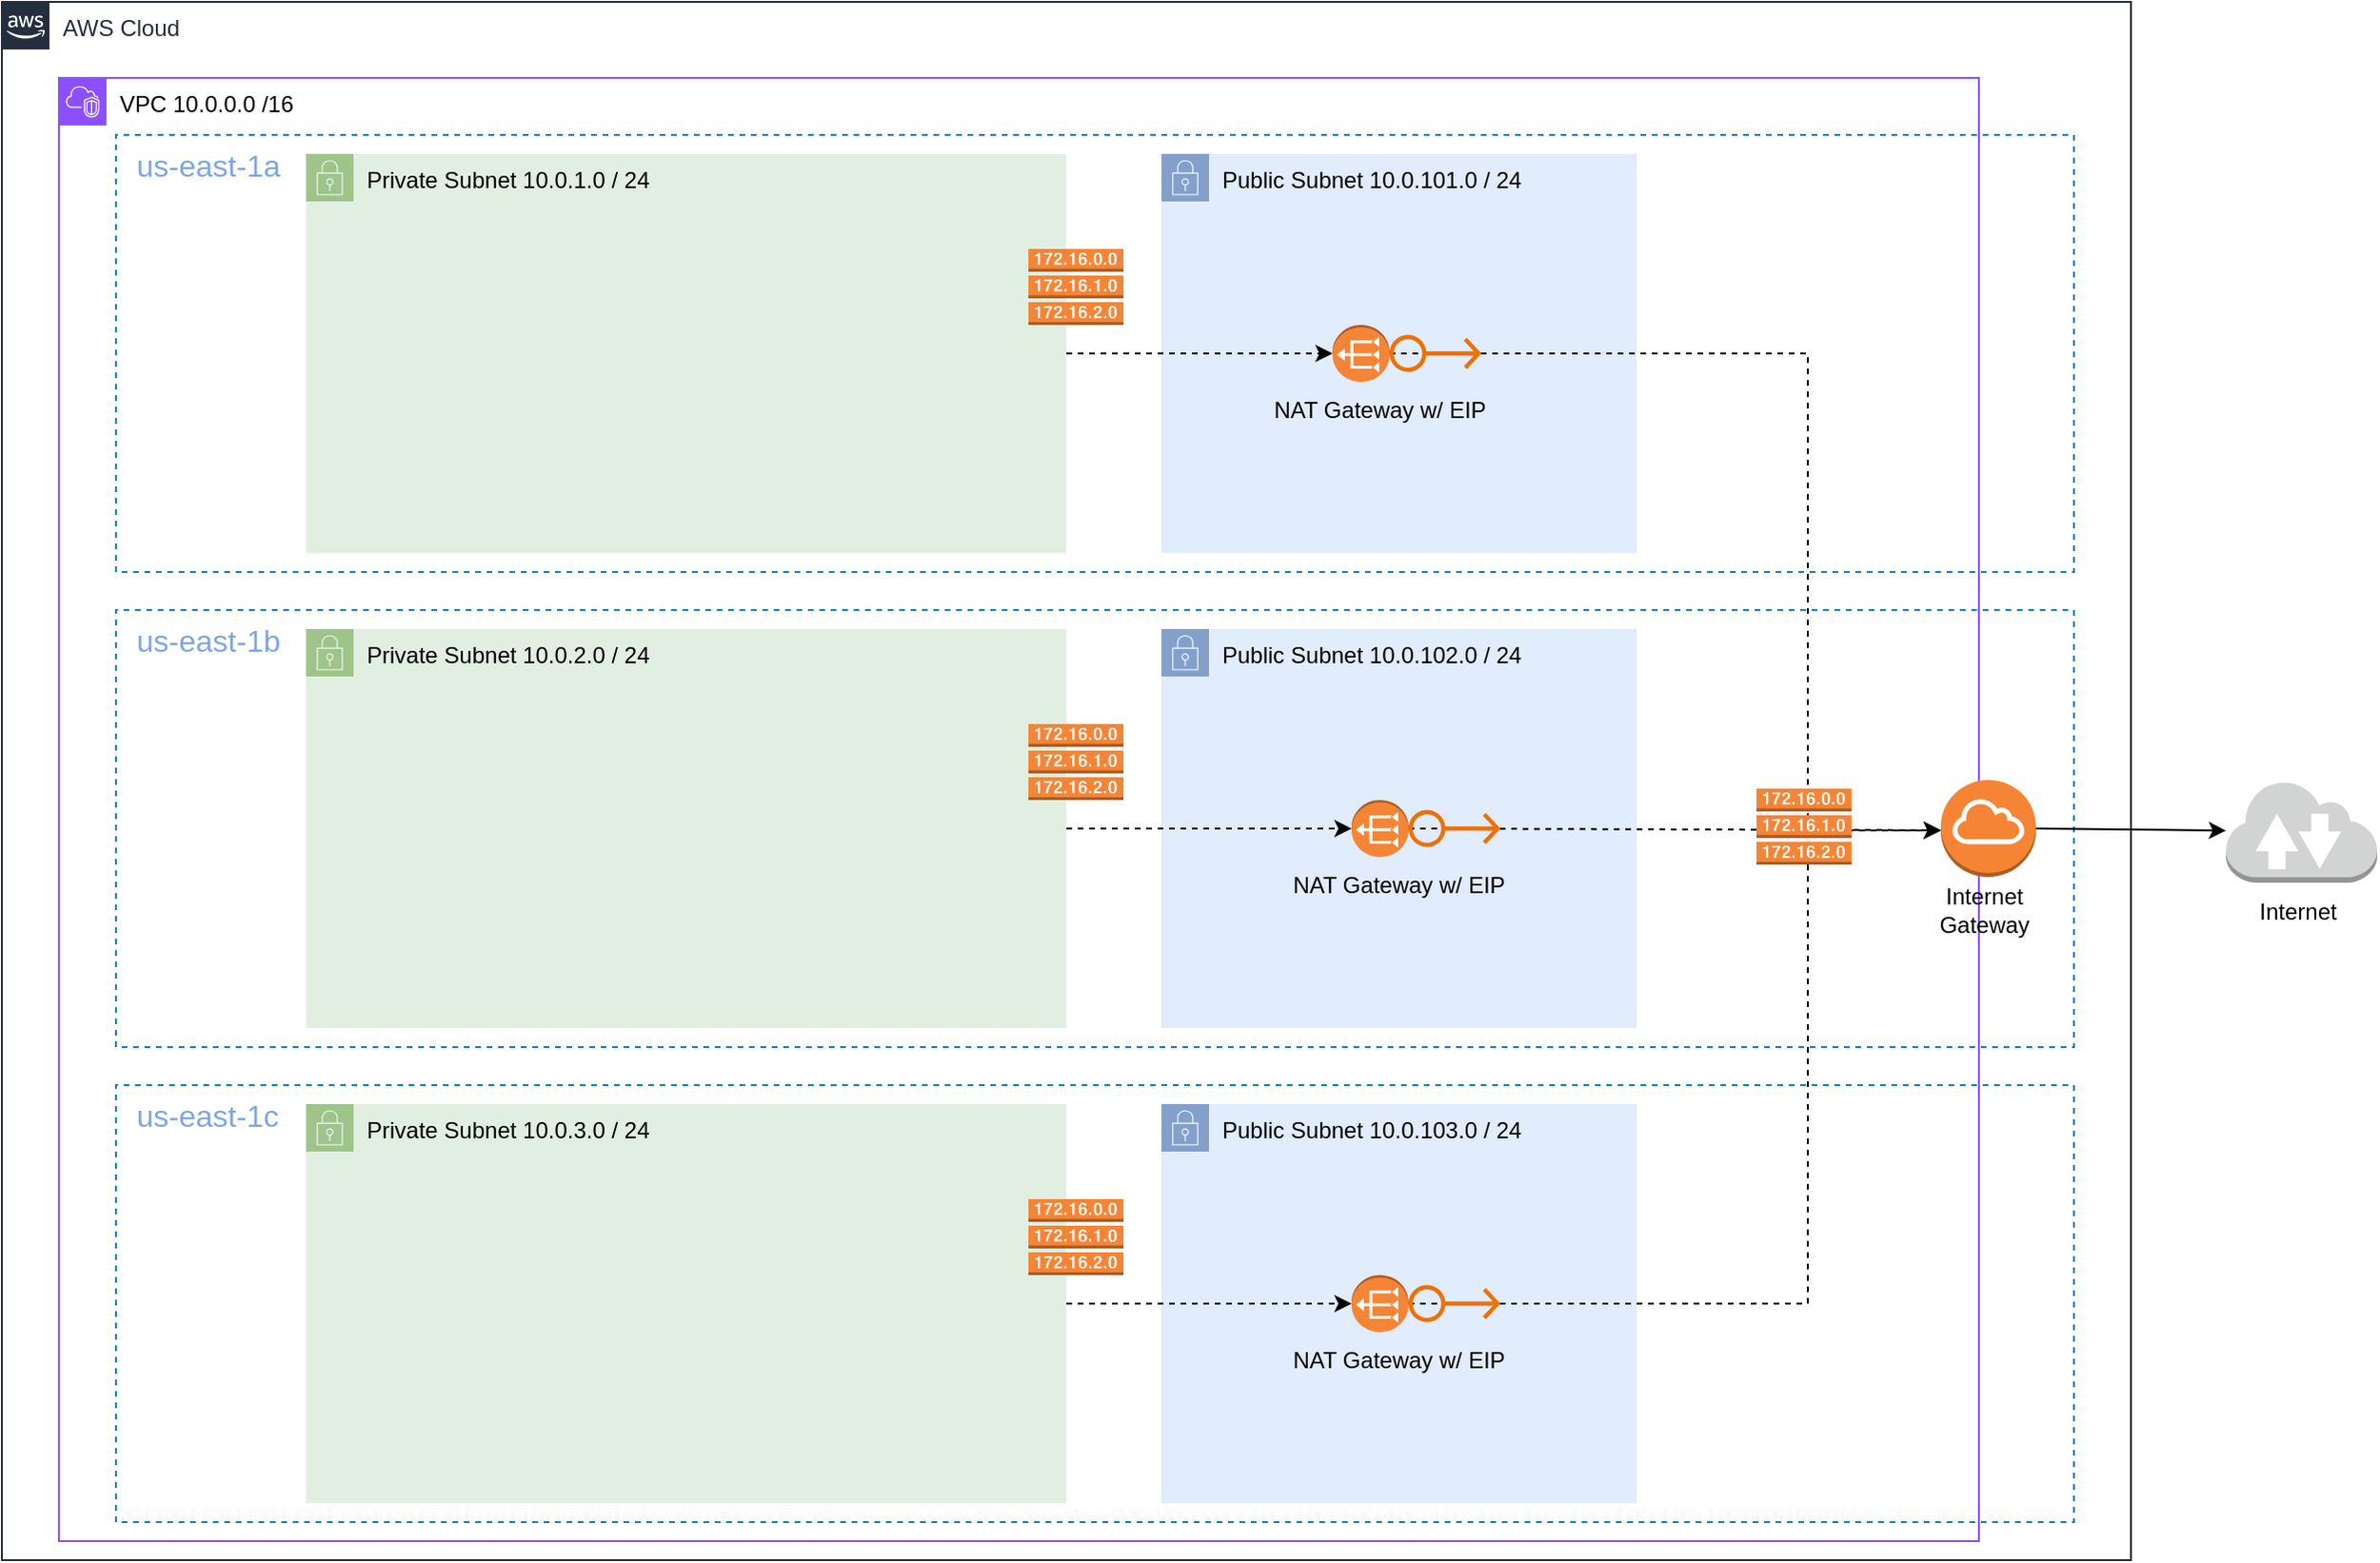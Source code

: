 <mxfile version="25.0.3">
  <diagram id="Ht1M8jgEwFfnCIfOTk4-" name="Page-1">
    <mxGraphModel dx="1523" dy="1833" grid="1" gridSize="10" guides="1" tooltips="1" connect="1" arrows="1" fold="1" page="1" pageScale="1" pageWidth="1169" pageHeight="827" math="0" shadow="0">
      <root>
        <mxCell id="0" />
        <mxCell id="1" parent="0" />
        <mxCell id="QtUD3xpYhkbIIIGHQEFI-63" value="Public S&lt;span style=&quot;background-color: initial;&quot;&gt;ubnet 10.0.103.0 / 24&lt;/span&gt;" style="points=[[0,0],[0.25,0],[0.5,0],[0.75,0],[1,0],[1,0.25],[1,0.5],[1,0.75],[1,1],[0.75,1],[0.5,1],[0.25,1],[0,1],[0,0.75],[0,0.5],[0,0.25]];outlineConnect=0;html=1;whiteSpace=wrap;fontSize=12;fontStyle=0;container=0;pointerEvents=0;collapsible=0;recursiveResize=0;shape=mxgraph.aws4.group;grIcon=mxgraph.aws4.group_security_group;grStroke=0;strokeColor=#6c8ebf;fillColor=#dae8fc;verticalAlign=top;align=left;spacingLeft=30;dashed=0;opacity=80;" parent="1" vertex="1">
          <mxGeometry x="770" y="550" width="250" height="210" as="geometry" />
        </mxCell>
        <mxCell id="QtUD3xpYhkbIIIGHQEFI-69" value="" style="endArrow=classic;html=1;rounded=0;exitX=0;exitY=0.5;exitDx=0;exitDy=0;dashed=1;edgeStyle=orthogonalEdgeStyle;exitPerimeter=0;" parent="1" source="QtUD3xpYhkbIIIGHQEFI-64" edge="1">
          <mxGeometry width="50" height="50" relative="1" as="geometry">
            <mxPoint x="720" y="490" as="sourcePoint" />
            <mxPoint x="1180" y="406" as="targetPoint" />
            <Array as="points">
              <mxPoint x="1110" y="655" />
              <mxPoint x="1110" y="406" />
            </Array>
          </mxGeometry>
        </mxCell>
        <mxCell id="QtUD3xpYhkbIIIGHQEFI-56" value="&lt;font color=&quot;#7ea6e0&quot; style=&quot;font-size: 16px;&quot;&gt;&amp;nbsp; &lt;font style=&quot;font-size: 16px;&quot;&gt;us-east-1b&lt;/font&gt;&lt;/font&gt;" style="fillColor=none;strokeColor=#147EBA;dashed=1;verticalAlign=top;fontStyle=0;fontColor=#147EBA;whiteSpace=wrap;html=1;container=0;flipH=0;direction=south;align=left;" parent="1" vertex="1">
          <mxGeometry x="220" y="290" width="1030" height="230" as="geometry" />
        </mxCell>
        <mxCell id="QtUD3xpYhkbIIIGHQEFI-57" value="Public S&lt;span style=&quot;background-color: initial;&quot;&gt;ubnet 10.0.102.0 / 24&lt;/span&gt;" style="points=[[0,0],[0.25,0],[0.5,0],[0.75,0],[1,0],[1,0.25],[1,0.5],[1,0.75],[1,1],[0.75,1],[0.5,1],[0.25,1],[0,1],[0,0.75],[0,0.5],[0,0.25]];outlineConnect=0;html=1;whiteSpace=wrap;fontSize=12;fontStyle=0;container=0;pointerEvents=0;collapsible=0;recursiveResize=0;shape=mxgraph.aws4.group;grIcon=mxgraph.aws4.group_security_group;grStroke=0;strokeColor=#6c8ebf;fillColor=#dae8fc;verticalAlign=top;align=left;spacingLeft=30;dashed=0;opacity=80;" parent="1" vertex="1">
          <mxGeometry x="770" y="300" width="250" height="210" as="geometry" />
        </mxCell>
        <mxCell id="QtUD3xpYhkbIIIGHQEFI-68" value="" style="endArrow=classic;html=1;rounded=0;exitX=0;exitY=0.5;exitDx=0;exitDy=0;dashed=1;exitPerimeter=0;" parent="1" source="QtUD3xpYhkbIIIGHQEFI-58" edge="1">
          <mxGeometry width="50" height="50" relative="1" as="geometry">
            <mxPoint x="1030" y="400" as="sourcePoint" />
            <mxPoint x="1180" y="405.903" as="targetPoint" />
          </mxGeometry>
        </mxCell>
        <mxCell id="UEzPUAAOIrF-is8g5C7q-74" value="AWS Cloud" style="points=[[0,0],[0.25,0],[0.5,0],[0.75,0],[1,0],[1,0.25],[1,0.5],[1,0.75],[1,1],[0.75,1],[0.5,1],[0.25,1],[0,1],[0,0.75],[0,0.5],[0,0.25]];outlineConnect=0;gradientColor=none;html=1;whiteSpace=wrap;fontSize=12;fontStyle=0;shape=mxgraph.aws4.group;grIcon=mxgraph.aws4.group_aws_cloud_alt;strokeColor=#232F3E;fillColor=none;verticalAlign=top;align=left;spacingLeft=30;fontColor=#232F3E;dashed=0;labelBackgroundColor=#ffffff;container=0;pointerEvents=0;collapsible=0;recursiveResize=0;" parent="1" vertex="1">
          <mxGeometry x="160" y="-30" width="1120" height="820" as="geometry" />
        </mxCell>
        <mxCell id="pngAXhnyiUt4axHz38OK-2" value="&lt;font color=&quot;#000000&quot;&gt;VPC 10.0.0.0 /16&lt;/font&gt;" style="points=[[0,0],[0.25,0],[0.5,0],[0.75,0],[1,0],[1,0.25],[1,0.5],[1,0.75],[1,1],[0.75,1],[0.5,1],[0.25,1],[0,1],[0,0.75],[0,0.5],[0,0.25]];outlineConnect=0;gradientColor=none;html=1;whiteSpace=wrap;fontSize=12;fontStyle=0;container=0;pointerEvents=0;collapsible=0;recursiveResize=0;shape=mxgraph.aws4.group;grIcon=mxgraph.aws4.group_vpc2;strokeColor=#8C4FFF;fillColor=none;verticalAlign=top;align=left;spacingLeft=30;fontColor=#AAB7B8;dashed=0;" parent="1" vertex="1">
          <mxGeometry x="190" y="10" width="1010" height="770" as="geometry" />
        </mxCell>
        <mxCell id="QtUD3xpYhkbIIIGHQEFI-30" value="&lt;font color=&quot;#7ea6e0&quot; style=&quot;font-size: 16px;&quot;&gt;&amp;nbsp; &lt;font style=&quot;font-size: 16px;&quot;&gt;us-east-1a&lt;/font&gt;&lt;/font&gt;" style="fillColor=none;strokeColor=#147EBA;dashed=1;verticalAlign=top;fontStyle=0;fontColor=#147EBA;whiteSpace=wrap;html=1;container=0;flipH=0;direction=south;align=left;" parent="1" vertex="1">
          <mxGeometry x="220" y="40" width="1030" height="230" as="geometry" />
        </mxCell>
        <mxCell id="QtUD3xpYhkbIIIGHQEFI-32" value="Public S&lt;span style=&quot;background-color: initial;&quot;&gt;ubnet 10.0.101.0 / 24&lt;/span&gt;" style="points=[[0,0],[0.25,0],[0.5,0],[0.75,0],[1,0],[1,0.25],[1,0.5],[1,0.75],[1,1],[0.75,1],[0.5,1],[0.25,1],[0,1],[0,0.75],[0,0.5],[0,0.25]];outlineConnect=0;html=1;whiteSpace=wrap;fontSize=12;fontStyle=0;container=0;pointerEvents=0;collapsible=0;recursiveResize=0;shape=mxgraph.aws4.group;grIcon=mxgraph.aws4.group_security_group;grStroke=0;strokeColor=#6c8ebf;fillColor=#dae8fc;verticalAlign=top;align=left;spacingLeft=30;dashed=0;opacity=80;" parent="1" vertex="1">
          <mxGeometry x="770" y="50" width="250" height="210" as="geometry" />
        </mxCell>
        <mxCell id="QtUD3xpYhkbIIIGHQEFI-39" value="" style="endArrow=classic;html=1;rounded=0;entryX=1;entryY=0.5;entryDx=0;entryDy=0;entryPerimeter=0;dashed=1;" parent="1" source="QtUD3xpYhkbIIIGHQEFI-31" target="QtUD3xpYhkbIIIGHQEFI-34" edge="1">
          <mxGeometry width="50" height="50" relative="1" as="geometry">
            <mxPoint x="345.453" y="330" as="sourcePoint" />
            <mxPoint x="770" y="240" as="targetPoint" />
          </mxGeometry>
        </mxCell>
        <mxCell id="QtUD3xpYhkbIIIGHQEFI-50" value="" style="endArrow=classic;html=1;rounded=0;exitX=0;exitY=0.5;exitDx=0;exitDy=0;exitPerimeter=0;edgeStyle=orthogonalEdgeStyle;dashed=1;" parent="1" source="QtUD3xpYhkbIIIGHQEFI-70" edge="1">
          <mxGeometry width="50" height="50" relative="1" as="geometry">
            <mxPoint x="385" y="180" as="sourcePoint" />
            <mxPoint x="1180" y="406" as="targetPoint" />
            <Array as="points">
              <mxPoint x="1110" y="155" />
              <mxPoint x="1110" y="406" />
            </Array>
          </mxGeometry>
        </mxCell>
        <mxCell id="QtUD3xpYhkbIIIGHQEFI-53" value="" style="outlineConnect=0;dashed=0;verticalLabelPosition=bottom;verticalAlign=top;align=center;html=1;shape=mxgraph.aws3.route_table;fillColor=#F58536;gradientColor=none;" parent="1" vertex="1">
          <mxGeometry x="1083" y="384" width="50" height="40" as="geometry" />
        </mxCell>
        <mxCell id="QtUD3xpYhkbIIIGHQEFI-31" value="Private Subnet 10.0.1.0 / 24" style="points=[[0,0],[0.25,0],[0.5,0],[0.75,0],[1,0],[1,0.25],[1,0.5],[1,0.75],[1,1],[0.75,1],[0.5,1],[0.25,1],[0,1],[0,0.75],[0,0.5],[0,0.25]];outlineConnect=0;html=1;whiteSpace=wrap;fontSize=12;fontStyle=0;container=0;pointerEvents=0;collapsible=0;recursiveResize=0;shape=mxgraph.aws4.group;grIcon=mxgraph.aws4.group_security_group;grStroke=0;strokeColor=#82b366;fillColor=#d5e8d4;verticalAlign=top;align=left;spacingLeft=30;dashed=0;opacity=70;" parent="1" vertex="1">
          <mxGeometry x="320" y="50" width="400" height="210" as="geometry" />
        </mxCell>
        <mxCell id="QtUD3xpYhkbIIIGHQEFI-46" value="" style="outlineConnect=0;dashed=0;verticalLabelPosition=bottom;verticalAlign=top;align=center;html=1;shape=mxgraph.aws3.route_table;fillColor=#F58536;gradientColor=none;" parent="1" vertex="1">
          <mxGeometry x="700" y="100" width="50" height="40" as="geometry" />
        </mxCell>
        <mxCell id="QtUD3xpYhkbIIIGHQEFI-59" value="" style="endArrow=classic;html=1;rounded=0;entryX=1;entryY=0.5;entryDx=0;entryDy=0;entryPerimeter=0;dashed=1;" parent="1" source="QtUD3xpYhkbIIIGHQEFI-60" target="QtUD3xpYhkbIIIGHQEFI-58" edge="1">
          <mxGeometry width="50" height="50" relative="1" as="geometry">
            <mxPoint x="345.453" y="580" as="sourcePoint" />
            <mxPoint x="770" y="490" as="targetPoint" />
          </mxGeometry>
        </mxCell>
        <mxCell id="QtUD3xpYhkbIIIGHQEFI-60" value="Private Subnet 10.0.2.0 / 24" style="points=[[0,0],[0.25,0],[0.5,0],[0.75,0],[1,0],[1,0.25],[1,0.5],[1,0.75],[1,1],[0.75,1],[0.5,1],[0.25,1],[0,1],[0,0.75],[0,0.5],[0,0.25]];outlineConnect=0;html=1;whiteSpace=wrap;fontSize=12;fontStyle=0;container=0;pointerEvents=0;collapsible=0;recursiveResize=0;shape=mxgraph.aws4.group;grIcon=mxgraph.aws4.group_security_group;grStroke=0;strokeColor=#82b366;fillColor=#d5e8d4;verticalAlign=top;align=left;spacingLeft=30;dashed=0;opacity=70;" parent="1" vertex="1">
          <mxGeometry x="320" y="300" width="400" height="210" as="geometry" />
        </mxCell>
        <mxCell id="QtUD3xpYhkbIIIGHQEFI-61" value="" style="outlineConnect=0;dashed=0;verticalLabelPosition=bottom;verticalAlign=top;align=center;html=1;shape=mxgraph.aws3.route_table;fillColor=#F58536;gradientColor=none;" parent="1" vertex="1">
          <mxGeometry x="700" y="350" width="50" height="40" as="geometry" />
        </mxCell>
        <mxCell id="QtUD3xpYhkbIIIGHQEFI-62" value="&lt;font color=&quot;#7ea6e0&quot; style=&quot;font-size: 16px;&quot;&gt;&amp;nbsp; &lt;font style=&quot;font-size: 16px;&quot;&gt;us-east-1c&lt;/font&gt;&lt;/font&gt;" style="fillColor=none;strokeColor=#147EBA;dashed=1;verticalAlign=top;fontStyle=0;fontColor=#147EBA;whiteSpace=wrap;html=1;container=0;flipH=0;direction=south;align=left;" parent="1" vertex="1">
          <mxGeometry x="220" y="540" width="1030" height="230" as="geometry" />
        </mxCell>
        <mxCell id="QtUD3xpYhkbIIIGHQEFI-65" value="" style="endArrow=classic;html=1;rounded=0;entryX=1;entryY=0.5;entryDx=0;entryDy=0;entryPerimeter=0;dashed=1;" parent="1" source="QtUD3xpYhkbIIIGHQEFI-66" target="QtUD3xpYhkbIIIGHQEFI-64" edge="1">
          <mxGeometry width="50" height="50" relative="1" as="geometry">
            <mxPoint x="345.453" y="830" as="sourcePoint" />
            <mxPoint x="770" y="740" as="targetPoint" />
          </mxGeometry>
        </mxCell>
        <mxCell id="QtUD3xpYhkbIIIGHQEFI-66" value="Private Subnet 10.0.3.0 / 24" style="points=[[0,0],[0.25,0],[0.5,0],[0.75,0],[1,0],[1,0.25],[1,0.5],[1,0.75],[1,1],[0.75,1],[0.5,1],[0.25,1],[0,1],[0,0.75],[0,0.5],[0,0.25]];outlineConnect=0;html=1;whiteSpace=wrap;fontSize=12;fontStyle=0;container=0;pointerEvents=0;collapsible=0;recursiveResize=0;shape=mxgraph.aws4.group;grIcon=mxgraph.aws4.group_security_group;grStroke=0;strokeColor=#82b366;fillColor=#d5e8d4;verticalAlign=top;align=left;spacingLeft=30;dashed=0;opacity=70;" parent="1" vertex="1">
          <mxGeometry x="320" y="550" width="400" height="210" as="geometry" />
        </mxCell>
        <mxCell id="QtUD3xpYhkbIIIGHQEFI-67" value="" style="outlineConnect=0;dashed=0;verticalLabelPosition=bottom;verticalAlign=top;align=center;html=1;shape=mxgraph.aws3.route_table;fillColor=#F58536;gradientColor=none;" parent="1" vertex="1">
          <mxGeometry x="700" y="600" width="50" height="40" as="geometry" />
        </mxCell>
        <mxCell id="QtUD3xpYhkbIIIGHQEFI-75" value="" style="group" parent="1" vertex="1" connectable="0">
          <mxGeometry x="825" y="140" width="120" height="60" as="geometry" />
        </mxCell>
        <mxCell id="QtUD3xpYhkbIIIGHQEFI-34" value="" style="outlineConnect=0;dashed=0;verticalLabelPosition=bottom;verticalAlign=top;align=center;html=1;shape=mxgraph.aws3.vpc_nat_gateway;fillColor=#F58536;gradientColor=none;rotation=-180;" parent="QtUD3xpYhkbIIIGHQEFI-75" vertex="1">
          <mxGeometry x="35" width="30" height="30" as="geometry" />
        </mxCell>
        <mxCell id="QtUD3xpYhkbIIIGHQEFI-70" value="" style="sketch=0;outlineConnect=0;fontColor=#232F3E;gradientColor=none;fillColor=#ED7100;strokeColor=none;dashed=0;verticalLabelPosition=bottom;verticalAlign=top;align=center;html=1;fontSize=12;fontStyle=0;aspect=fixed;pointerEvents=1;shape=mxgraph.aws4.elastic_ip_address;" parent="QtUD3xpYhkbIIIGHQEFI-75" vertex="1">
          <mxGeometry x="65" y="5" width="48" height="20" as="geometry" />
        </mxCell>
        <mxCell id="QtUD3xpYhkbIIIGHQEFI-74" value="NAT Gateway w/ EIP" style="text;html=1;align=center;verticalAlign=middle;whiteSpace=wrap;rounded=0;" parent="QtUD3xpYhkbIIIGHQEFI-75" vertex="1">
          <mxGeometry y="30" width="120" height="30" as="geometry" />
        </mxCell>
        <mxCell id="QtUD3xpYhkbIIIGHQEFI-78" value="" style="group" parent="1" vertex="1" connectable="0">
          <mxGeometry x="835" y="390" width="120" height="60" as="geometry" />
        </mxCell>
        <mxCell id="QtUD3xpYhkbIIIGHQEFI-58" value="" style="outlineConnect=0;dashed=0;verticalLabelPosition=bottom;verticalAlign=top;align=center;html=1;shape=mxgraph.aws3.vpc_nat_gateway;fillColor=#F58536;gradientColor=none;rotation=-180;" parent="QtUD3xpYhkbIIIGHQEFI-78" vertex="1">
          <mxGeometry x="35" width="30" height="30" as="geometry" />
        </mxCell>
        <mxCell id="QtUD3xpYhkbIIIGHQEFI-72" value="" style="sketch=0;outlineConnect=0;fontColor=#232F3E;gradientColor=none;fillColor=#ED7100;strokeColor=none;dashed=0;verticalLabelPosition=bottom;verticalAlign=top;align=center;html=1;fontSize=12;fontStyle=0;aspect=fixed;pointerEvents=1;shape=mxgraph.aws4.elastic_ip_address;" parent="QtUD3xpYhkbIIIGHQEFI-78" vertex="1">
          <mxGeometry x="65" y="5" width="48" height="20" as="geometry" />
        </mxCell>
        <mxCell id="QtUD3xpYhkbIIIGHQEFI-76" value="NAT Gateway w/ EIP" style="text;html=1;align=center;verticalAlign=middle;whiteSpace=wrap;rounded=0;" parent="QtUD3xpYhkbIIIGHQEFI-78" vertex="1">
          <mxGeometry y="30" width="120" height="30" as="geometry" />
        </mxCell>
        <mxCell id="QtUD3xpYhkbIIIGHQEFI-79" value="" style="group" parent="1" vertex="1" connectable="0">
          <mxGeometry x="835" y="640" width="120" height="60" as="geometry" />
        </mxCell>
        <mxCell id="QtUD3xpYhkbIIIGHQEFI-64" value="" style="outlineConnect=0;dashed=0;verticalLabelPosition=bottom;verticalAlign=top;align=center;html=1;shape=mxgraph.aws3.vpc_nat_gateway;fillColor=#F58536;gradientColor=none;rotation=-180;" parent="QtUD3xpYhkbIIIGHQEFI-79" vertex="1">
          <mxGeometry x="35" width="30" height="30" as="geometry" />
        </mxCell>
        <mxCell id="QtUD3xpYhkbIIIGHQEFI-73" value="" style="sketch=0;outlineConnect=0;fontColor=#232F3E;gradientColor=none;fillColor=#ED7100;strokeColor=none;dashed=0;verticalLabelPosition=bottom;verticalAlign=top;align=center;html=1;fontSize=12;fontStyle=0;aspect=fixed;pointerEvents=1;shape=mxgraph.aws4.elastic_ip_address;" parent="QtUD3xpYhkbIIIGHQEFI-79" vertex="1">
          <mxGeometry x="65" y="5" width="48" height="20" as="geometry" />
        </mxCell>
        <mxCell id="QtUD3xpYhkbIIIGHQEFI-77" value="NAT Gateway w/ EIP" style="text;html=1;align=center;verticalAlign=middle;whiteSpace=wrap;rounded=0;" parent="QtUD3xpYhkbIIIGHQEFI-79" vertex="1">
          <mxGeometry y="30" width="120" height="30" as="geometry" />
        </mxCell>
        <mxCell id="FNUv8KOx8wsYCtiW52kg-3" value="" style="endArrow=classic;html=1;rounded=0;exitX=1;exitY=0.5;exitDx=0;exitDy=0;exitPerimeter=0;" edge="1" parent="1" source="FNUv8KOx8wsYCtiW52kg-1" target="FNUv8KOx8wsYCtiW52kg-2">
          <mxGeometry width="50" height="50" relative="1" as="geometry">
            <mxPoint x="750" y="420" as="sourcePoint" />
            <mxPoint x="800" y="370" as="targetPoint" />
          </mxGeometry>
        </mxCell>
        <mxCell id="FNUv8KOx8wsYCtiW52kg-5" value="" style="group" vertex="1" connectable="0" parent="1">
          <mxGeometry x="1330" y="379.5" width="79.5" height="84" as="geometry" />
        </mxCell>
        <mxCell id="FNUv8KOx8wsYCtiW52kg-2" value="" style="outlineConnect=0;dashed=0;verticalLabelPosition=bottom;verticalAlign=top;align=center;html=1;shape=mxgraph.aws3.internet_2;fillColor=#D2D3D3;gradientColor=none;" vertex="1" parent="FNUv8KOx8wsYCtiW52kg-5">
          <mxGeometry width="79.5" height="54" as="geometry" />
        </mxCell>
        <mxCell id="FNUv8KOx8wsYCtiW52kg-4" value="Internet" style="text;html=1;align=center;verticalAlign=middle;whiteSpace=wrap;rounded=0;" vertex="1" parent="FNUv8KOx8wsYCtiW52kg-5">
          <mxGeometry x="8" y="54" width="60" height="30" as="geometry" />
        </mxCell>
        <mxCell id="FNUv8KOx8wsYCtiW52kg-7" value="" style="group" vertex="1" connectable="0" parent="1">
          <mxGeometry x="1173" y="379.5" width="60" height="83.5" as="geometry" />
        </mxCell>
        <mxCell id="FNUv8KOx8wsYCtiW52kg-1" value="" style="outlineConnect=0;dashed=0;verticalLabelPosition=bottom;verticalAlign=top;align=center;html=1;shape=mxgraph.aws3.internet_gateway;fillColor=#F58534;gradientColor=none;" vertex="1" parent="FNUv8KOx8wsYCtiW52kg-7">
          <mxGeometry x="7" width="50" height="51" as="geometry" />
        </mxCell>
        <mxCell id="FNUv8KOx8wsYCtiW52kg-6" value="Internet Gateway" style="text;html=1;align=center;verticalAlign=middle;whiteSpace=wrap;rounded=0;" vertex="1" parent="FNUv8KOx8wsYCtiW52kg-7">
          <mxGeometry y="53.5" width="60" height="30" as="geometry" />
        </mxCell>
      </root>
    </mxGraphModel>
  </diagram>
</mxfile>
